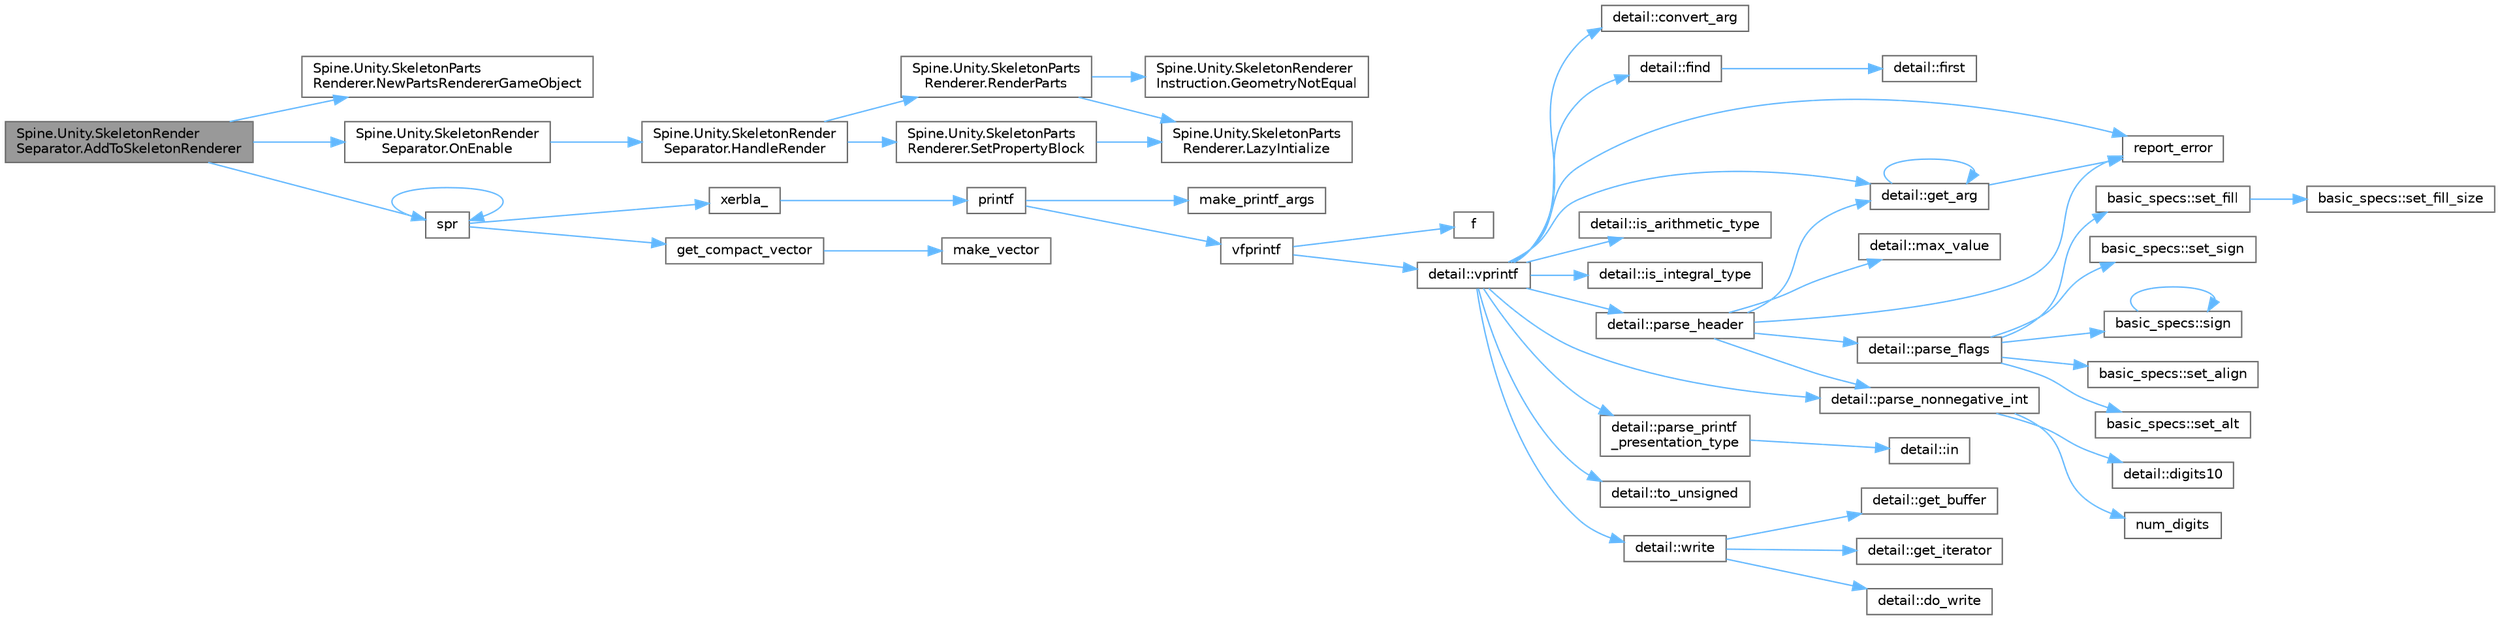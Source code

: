 digraph "Spine.Unity.SkeletonRenderSeparator.AddToSkeletonRenderer"
{
 // LATEX_PDF_SIZE
  bgcolor="transparent";
  edge [fontname=Helvetica,fontsize=10,labelfontname=Helvetica,labelfontsize=10];
  node [fontname=Helvetica,fontsize=10,shape=box,height=0.2,width=0.4];
  rankdir="LR";
  Node1 [id="Node000001",label="Spine.Unity.SkeletonRender\lSeparator.AddToSkeletonRenderer",height=0.2,width=0.4,color="gray40", fillcolor="grey60", style="filled", fontcolor="black",tooltip="Adds a SkeletonRenderSeparator and child SkeletonPartsRenderer GameObjects to a given SkeletonRendere..."];
  Node1 -> Node2 [id="edge1_Node000001_Node000002",color="steelblue1",style="solid",tooltip=" "];
  Node2 [id="Node000002",label="Spine.Unity.SkeletonParts\lRenderer.NewPartsRendererGameObject",height=0.2,width=0.4,color="grey40", fillcolor="white", style="filled",URL="$class_spine_1_1_unity_1_1_skeleton_parts_renderer.html#abcb251fb5203bc5657ad8090adcfe886",tooltip=" "];
  Node1 -> Node3 [id="edge2_Node000001_Node000003",color="steelblue1",style="solid",tooltip=" "];
  Node3 [id="Node000003",label="Spine.Unity.SkeletonRender\lSeparator.OnEnable",height=0.2,width=0.4,color="grey40", fillcolor="white", style="filled",URL="$class_spine_1_1_unity_1_1_skeleton_render_separator.html#af7e9760321bddcc5934978d854c0f7a2",tooltip=" "];
  Node3 -> Node4 [id="edge3_Node000003_Node000004",color="steelblue1",style="solid",tooltip=" "];
  Node4 [id="Node000004",label="Spine.Unity.SkeletonRender\lSeparator.HandleRender",height=0.2,width=0.4,color="grey40", fillcolor="white", style="filled",URL="$class_spine_1_1_unity_1_1_skeleton_render_separator.html#aae11dcd2efc94bb4f13abb57e246c472",tooltip=" "];
  Node4 -> Node5 [id="edge4_Node000004_Node000005",color="steelblue1",style="solid",tooltip=" "];
  Node5 [id="Node000005",label="Spine.Unity.SkeletonParts\lRenderer.RenderParts",height=0.2,width=0.4,color="grey40", fillcolor="white", style="filled",URL="$class_spine_1_1_unity_1_1_skeleton_parts_renderer.html#ad8d5cb2a55389ec3eab84d4a3d00e555",tooltip=" "];
  Node5 -> Node6 [id="edge5_Node000005_Node000006",color="steelblue1",style="solid",tooltip=" "];
  Node6 [id="Node000006",label="Spine.Unity.SkeletonRenderer\lInstruction.GeometryNotEqual",height=0.2,width=0.4,color="grey40", fillcolor="white", style="filled",URL="$class_spine_1_1_unity_1_1_skeleton_renderer_instruction.html#a6ea986f462eac2cac4e50e8206b69c81",tooltip=" "];
  Node5 -> Node7 [id="edge6_Node000005_Node000007",color="steelblue1",style="solid",tooltip=" "];
  Node7 [id="Node000007",label="Spine.Unity.SkeletonParts\lRenderer.LazyIntialize",height=0.2,width=0.4,color="grey40", fillcolor="white", style="filled",URL="$class_spine_1_1_unity_1_1_skeleton_parts_renderer.html#af77d7273ef025a9d798cdc7e76c10ec5",tooltip=" "];
  Node4 -> Node8 [id="edge7_Node000004_Node000008",color="steelblue1",style="solid",tooltip=" "];
  Node8 [id="Node000008",label="Spine.Unity.SkeletonParts\lRenderer.SetPropertyBlock",height=0.2,width=0.4,color="grey40", fillcolor="white", style="filled",URL="$class_spine_1_1_unity_1_1_skeleton_parts_renderer.html#acc5c0051801633e31e90a1b6940e1587",tooltip=" "];
  Node8 -> Node7 [id="edge8_Node000008_Node000007",color="steelblue1",style="solid",tooltip=" "];
  Node1 -> Node9 [id="edge9_Node000001_Node000009",color="steelblue1",style="solid",tooltip=" "];
  Node9 [id="Node000009",label="spr",height=0.2,width=0.4,color="grey40", fillcolor="white", style="filled",URL="$level2__real__impl_8h.html#a429004052b8b06074cb23f065ddb8553",tooltip=" "];
  Node9 -> Node10 [id="edge10_Node000009_Node000010",color="steelblue1",style="solid",tooltip=" "];
  Node10 [id="Node000010",label="get_compact_vector",height=0.2,width=0.4,color="grey40", fillcolor="white", style="filled",URL="$external_2taskflow_23rd-party_2eigen-3_83_87_2blas_2common_8h.html#a46647738db769de3e702ddacc0987d15",tooltip=" "];
  Node10 -> Node11 [id="edge11_Node000010_Node000011",color="steelblue1",style="solid",tooltip=" "];
  Node11 [id="Node000011",label="make_vector",height=0.2,width=0.4,color="grey40", fillcolor="white", style="filled",URL="$external_2taskflow_23rd-party_2eigen-3_83_87_2blas_2common_8h.html#a5271e1713820dbe05a27309a551c63a8",tooltip=" "];
  Node9 -> Node9 [id="edge12_Node000009_Node000009",color="steelblue1",style="solid",tooltip=" "];
  Node9 -> Node12 [id="edge13_Node000009_Node000012",color="steelblue1",style="solid",tooltip=" "];
  Node12 [id="Node000012",label="xerbla_",height=0.2,width=0.4,color="grey40", fillcolor="white", style="filled",URL="$xerbla_8cpp.html#a62138258d20ba11e2039fc20f90b4e4a",tooltip=" "];
  Node12 -> Node13 [id="edge14_Node000012_Node000013",color="steelblue1",style="solid",tooltip=" "];
  Node13 [id="Node000013",label="printf",height=0.2,width=0.4,color="grey40", fillcolor="white", style="filled",URL="$printf_8h.html#aee3ed3a831f25f07e7be3919fff2203a",tooltip=" "];
  Node13 -> Node14 [id="edge15_Node000013_Node000014",color="steelblue1",style="solid",tooltip=" "];
  Node14 [id="Node000014",label="make_printf_args",height=0.2,width=0.4,color="grey40", fillcolor="white", style="filled",URL="$printf_8h.html#a27dcc0efcda04388971dbea3c875f122",tooltip=" "];
  Node13 -> Node15 [id="edge16_Node000013_Node000015",color="steelblue1",style="solid",tooltip=" "];
  Node15 [id="Node000015",label="vfprintf",height=0.2,width=0.4,color="grey40", fillcolor="white", style="filled",URL="$printf_8h.html#abb30aad964fc771fb52cf3ad88649df2",tooltip=" "];
  Node15 -> Node16 [id="edge17_Node000015_Node000016",color="steelblue1",style="solid",tooltip=" "];
  Node16 [id="Node000016",label="f",height=0.2,width=0.4,color="grey40", fillcolor="white", style="filled",URL="$cxx11__tensor__map_8cpp.html#a7f507fea02198f6cb81c86640c7b1a4e",tooltip=" "];
  Node15 -> Node17 [id="edge18_Node000015_Node000017",color="steelblue1",style="solid",tooltip=" "];
  Node17 [id="Node000017",label="detail::vprintf",height=0.2,width=0.4,color="grey40", fillcolor="white", style="filled",URL="$namespacedetail.html#a1c8c2218e4c822aa8f743fb9c573717f",tooltip=" "];
  Node17 -> Node18 [id="edge19_Node000017_Node000018",color="steelblue1",style="solid",tooltip=" "];
  Node18 [id="Node000018",label="detail::convert_arg",height=0.2,width=0.4,color="grey40", fillcolor="white", style="filled",URL="$namespacedetail.html#a03c11572c9a664266d6925f327dec7f3",tooltip=" "];
  Node17 -> Node19 [id="edge20_Node000017_Node000019",color="steelblue1",style="solid",tooltip=" "];
  Node19 [id="Node000019",label="detail::find",height=0.2,width=0.4,color="grey40", fillcolor="white", style="filled",URL="$namespacedetail.html#a6b71952fab3dc32f3edb2c3e9811d8d9",tooltip=" "];
  Node19 -> Node20 [id="edge21_Node000019_Node000020",color="steelblue1",style="solid",tooltip=" "];
  Node20 [id="Node000020",label="detail::first",height=0.2,width=0.4,color="grey40", fillcolor="white", style="filled",URL="$namespacedetail.html#a02319a3deb124802b88b61f85987df5e",tooltip=" "];
  Node17 -> Node21 [id="edge22_Node000017_Node000021",color="steelblue1",style="solid",tooltip=" "];
  Node21 [id="Node000021",label="detail::get_arg",height=0.2,width=0.4,color="grey40", fillcolor="white", style="filled",URL="$namespacedetail.html#a342ef250e45bd09b2ef666b6fae1c355",tooltip=" "];
  Node21 -> Node21 [id="edge23_Node000021_Node000021",color="steelblue1",style="solid",tooltip=" "];
  Node21 -> Node22 [id="edge24_Node000021_Node000022",color="steelblue1",style="solid",tooltip=" "];
  Node22 [id="Node000022",label="report_error",height=0.2,width=0.4,color="grey40", fillcolor="white", style="filled",URL="$format-inl_8h.html#a5555893692b00b61b3886349332fd01f",tooltip=" "];
  Node17 -> Node23 [id="edge25_Node000017_Node000023",color="steelblue1",style="solid",tooltip=" "];
  Node23 [id="Node000023",label="detail::is_arithmetic_type",height=0.2,width=0.4,color="grey40", fillcolor="white", style="filled",URL="$namespacedetail.html#a802c50a56a3495fdab6020b375ba1389",tooltip=" "];
  Node17 -> Node24 [id="edge26_Node000017_Node000024",color="steelblue1",style="solid",tooltip=" "];
  Node24 [id="Node000024",label="detail::is_integral_type",height=0.2,width=0.4,color="grey40", fillcolor="white", style="filled",URL="$namespacedetail.html#a2a60f8d1bee41b803f43fc42b707b5d1",tooltip=" "];
  Node17 -> Node25 [id="edge27_Node000017_Node000025",color="steelblue1",style="solid",tooltip=" "];
  Node25 [id="Node000025",label="detail::parse_header",height=0.2,width=0.4,color="grey40", fillcolor="white", style="filled",URL="$namespacedetail.html#afc9d93e58b8edb8077f8bc8eee7f4035",tooltip=" "];
  Node25 -> Node21 [id="edge28_Node000025_Node000021",color="steelblue1",style="solid",tooltip=" "];
  Node25 -> Node26 [id="edge29_Node000025_Node000026",color="steelblue1",style="solid",tooltip=" "];
  Node26 [id="Node000026",label="detail::max_value",height=0.2,width=0.4,color="grey40", fillcolor="white", style="filled",URL="$namespacedetail.html#a45c2130c44ebe54179eafcee3cda2bfb",tooltip=" "];
  Node25 -> Node27 [id="edge30_Node000025_Node000027",color="steelblue1",style="solid",tooltip=" "];
  Node27 [id="Node000027",label="detail::parse_flags",height=0.2,width=0.4,color="grey40", fillcolor="white", style="filled",URL="$namespacedetail.html#a4213daed116a37e1767881da51238261",tooltip=" "];
  Node27 -> Node28 [id="edge31_Node000027_Node000028",color="steelblue1",style="solid",tooltip=" "];
  Node28 [id="Node000028",label="basic_specs::set_align",height=0.2,width=0.4,color="grey40", fillcolor="white", style="filled",URL="$classbasic__specs.html#ad73b6f854341aaabc744bf54e6ea6af6",tooltip=" "];
  Node27 -> Node29 [id="edge32_Node000027_Node000029",color="steelblue1",style="solid",tooltip=" "];
  Node29 [id="Node000029",label="basic_specs::set_alt",height=0.2,width=0.4,color="grey40", fillcolor="white", style="filled",URL="$classbasic__specs.html#a5f10314706a8a3d579f882f30d283b61",tooltip=" "];
  Node27 -> Node30 [id="edge33_Node000027_Node000030",color="steelblue1",style="solid",tooltip=" "];
  Node30 [id="Node000030",label="basic_specs::set_fill",height=0.2,width=0.4,color="grey40", fillcolor="white", style="filled",URL="$classbasic__specs.html#a1600987fb39fed5dfdac21b218061a9e",tooltip=" "];
  Node30 -> Node31 [id="edge34_Node000030_Node000031",color="steelblue1",style="solid",tooltip=" "];
  Node31 [id="Node000031",label="basic_specs::set_fill_size",height=0.2,width=0.4,color="grey40", fillcolor="white", style="filled",URL="$classbasic__specs.html#a4b36db5ad1e38169bd6653635d5e69cd",tooltip=" "];
  Node27 -> Node32 [id="edge35_Node000027_Node000032",color="steelblue1",style="solid",tooltip=" "];
  Node32 [id="Node000032",label="basic_specs::set_sign",height=0.2,width=0.4,color="grey40", fillcolor="white", style="filled",URL="$classbasic__specs.html#a7020ec66ba6918727e4102567c5c731a",tooltip=" "];
  Node27 -> Node33 [id="edge36_Node000027_Node000033",color="steelblue1",style="solid",tooltip=" "];
  Node33 [id="Node000033",label="basic_specs::sign",height=0.2,width=0.4,color="grey40", fillcolor="white", style="filled",URL="$classbasic__specs.html#a380e6ff33a8ae05e3ef479bf95696ad2",tooltip=" "];
  Node33 -> Node33 [id="edge37_Node000033_Node000033",color="steelblue1",style="solid",tooltip=" "];
  Node25 -> Node34 [id="edge38_Node000025_Node000034",color="steelblue1",style="solid",tooltip=" "];
  Node34 [id="Node000034",label="detail::parse_nonnegative_int",height=0.2,width=0.4,color="grey40", fillcolor="white", style="filled",URL="$namespacedetail.html#a338caba782225e115a9902d4d0835f5f",tooltip=" "];
  Node34 -> Node35 [id="edge39_Node000034_Node000035",color="steelblue1",style="solid",tooltip=" "];
  Node35 [id="Node000035",label="detail::digits10",height=0.2,width=0.4,color="grey40", fillcolor="white", style="filled",URL="$namespacedetail.html#a3a043db05db2d07deb2d98ba2d04b4eb",tooltip=" "];
  Node34 -> Node36 [id="edge40_Node000034_Node000036",color="steelblue1",style="solid",tooltip=" "];
  Node36 [id="Node000036",label="num_digits",height=0.2,width=0.4,color="grey40", fillcolor="white", style="filled",URL="$_sequence_8c.html#aa16e8c03d098498ad9c8839cf2c48044",tooltip=" "];
  Node25 -> Node22 [id="edge41_Node000025_Node000022",color="steelblue1",style="solid",tooltip=" "];
  Node17 -> Node34 [id="edge42_Node000017_Node000034",color="steelblue1",style="solid",tooltip=" "];
  Node17 -> Node37 [id="edge43_Node000017_Node000037",color="steelblue1",style="solid",tooltip=" "];
  Node37 [id="Node000037",label="detail::parse_printf\l_presentation_type",height=0.2,width=0.4,color="grey40", fillcolor="white", style="filled",URL="$namespacedetail.html#aa2cb095169b23e3a66260ad7078f44cc",tooltip=" "];
  Node37 -> Node38 [id="edge44_Node000037_Node000038",color="steelblue1",style="solid",tooltip=" "];
  Node38 [id="Node000038",label="detail::in",height=0.2,width=0.4,color="grey40", fillcolor="white", style="filled",URL="$namespacedetail.html#a52a5e2ed06c229dcf95ea5c46d48d05e",tooltip=" "];
  Node17 -> Node22 [id="edge45_Node000017_Node000022",color="steelblue1",style="solid",tooltip=" "];
  Node17 -> Node39 [id="edge46_Node000017_Node000039",color="steelblue1",style="solid",tooltip=" "];
  Node39 [id="Node000039",label="detail::to_unsigned",height=0.2,width=0.4,color="grey40", fillcolor="white", style="filled",URL="$namespacedetail.html#a4855e668246c731a97484efc329f2aac",tooltip=" "];
  Node17 -> Node40 [id="edge47_Node000017_Node000040",color="steelblue1",style="solid",tooltip=" "];
  Node40 [id="Node000040",label="detail::write",height=0.2,width=0.4,color="grey40", fillcolor="white", style="filled",URL="$namespacedetail.html#a29dacf26eedc9e3575fb57329a5ca0a3",tooltip=" "];
  Node40 -> Node41 [id="edge48_Node000040_Node000041",color="steelblue1",style="solid",tooltip=" "];
  Node41 [id="Node000041",label="detail::do_write",height=0.2,width=0.4,color="grey40", fillcolor="white", style="filled",URL="$namespacedetail.html#a5007cc441bd246a9096070c10d1ea683",tooltip=" "];
  Node40 -> Node42 [id="edge49_Node000040_Node000042",color="steelblue1",style="solid",tooltip=" "];
  Node42 [id="Node000042",label="detail::get_buffer",height=0.2,width=0.4,color="grey40", fillcolor="white", style="filled",URL="$namespacedetail.html#ad803bb19df422bc4c4f92d75c7564437",tooltip=" "];
  Node40 -> Node43 [id="edge50_Node000040_Node000043",color="steelblue1",style="solid",tooltip=" "];
  Node43 [id="Node000043",label="detail::get_iterator",height=0.2,width=0.4,color="grey40", fillcolor="white", style="filled",URL="$namespacedetail.html#a05e3e231207d3f28f83261c2e7ad2fe5",tooltip=" "];
}
